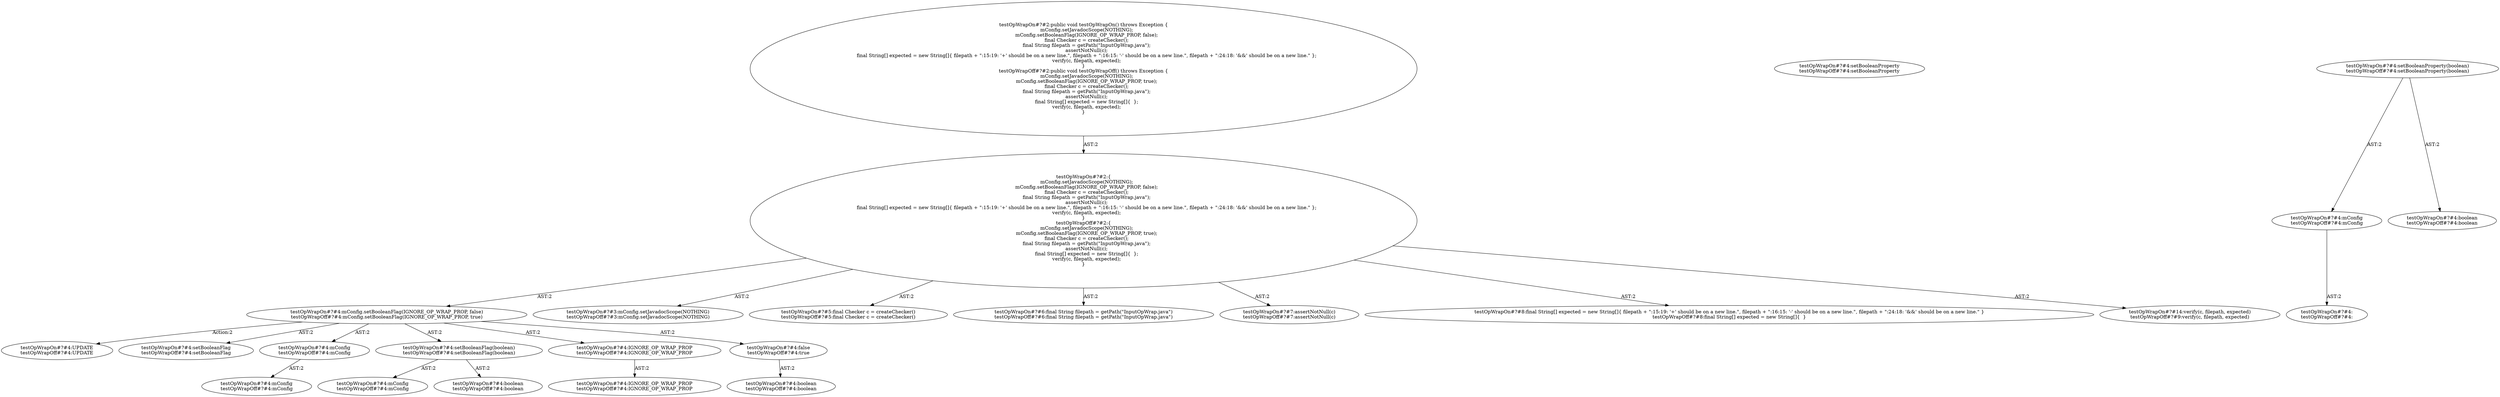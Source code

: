 digraph "Pattern" {
0 [label="testOpWrapOn#?#4:UPDATE
testOpWrapOff#?#4:UPDATE" shape=ellipse]
1 [label="testOpWrapOn#?#4:mConfig.setBooleanFlag(IGNORE_OP_WRAP_PROP, false)
testOpWrapOff#?#4:mConfig.setBooleanFlag(IGNORE_OP_WRAP_PROP, true)" shape=ellipse]
2 [label="testOpWrapOn#?#2:\{
    mConfig.setJavadocScope(NOTHING);
    mConfig.setBooleanFlag(IGNORE_OP_WRAP_PROP, false);
    final Checker c = createChecker();
    final String filepath = getPath(\"InputOpWrap.java\");
    assertNotNull(c);
    final String[] expected = new String[]\{ filepath + \":15:19: '+' should be on a new line.\", filepath + \":16:15: '-' should be on a new line.\", filepath + \":24:18: '&&' should be on a new line.\" \};
    verify(c, filepath, expected);
\}
testOpWrapOff#?#2:\{
    mConfig.setJavadocScope(NOTHING);
    mConfig.setBooleanFlag(IGNORE_OP_WRAP_PROP, true);
    final Checker c = createChecker();
    final String filepath = getPath(\"InputOpWrap.java\");
    assertNotNull(c);
    final String[] expected = new String[]\{  \};
    verify(c, filepath, expected);
\}" shape=ellipse]
3 [label="testOpWrapOn#?#2:public void testOpWrapOn() throws Exception \{
    mConfig.setJavadocScope(NOTHING);
    mConfig.setBooleanFlag(IGNORE_OP_WRAP_PROP, false);
    final Checker c = createChecker();
    final String filepath = getPath(\"InputOpWrap.java\");
    assertNotNull(c);
    final String[] expected = new String[]\{ filepath + \":15:19: '+' should be on a new line.\", filepath + \":16:15: '-' should be on a new line.\", filepath + \":24:18: '&&' should be on a new line.\" \};
    verify(c, filepath, expected);
\}
testOpWrapOff#?#2:public void testOpWrapOff() throws Exception \{
    mConfig.setJavadocScope(NOTHING);
    mConfig.setBooleanFlag(IGNORE_OP_WRAP_PROP, true);
    final Checker c = createChecker();
    final String filepath = getPath(\"InputOpWrap.java\");
    assertNotNull(c);
    final String[] expected = new String[]\{  \};
    verify(c, filepath, expected);
\}" shape=ellipse]
4 [label="testOpWrapOn#?#3:mConfig.setJavadocScope(NOTHING)
testOpWrapOff#?#3:mConfig.setJavadocScope(NOTHING)" shape=ellipse]
5 [label="testOpWrapOn#?#5:final Checker c = createChecker()
testOpWrapOff#?#5:final Checker c = createChecker()" shape=ellipse]
6 [label="testOpWrapOn#?#6:final String filepath = getPath(\"InputOpWrap.java\")
testOpWrapOff#?#6:final String filepath = getPath(\"InputOpWrap.java\")" shape=ellipse]
7 [label="testOpWrapOn#?#7:assertNotNull(c)
testOpWrapOff#?#7:assertNotNull(c)" shape=ellipse]
8 [label="testOpWrapOn#?#8:final String[] expected = new String[]\{ filepath + \":15:19: '+' should be on a new line.\", filepath + \":16:15: '-' should be on a new line.\", filepath + \":24:18: '&&' should be on a new line.\" \}
testOpWrapOff#?#8:final String[] expected = new String[]\{  \}" shape=ellipse]
9 [label="testOpWrapOn#?#14:verify(c, filepath, expected)
testOpWrapOff#?#9:verify(c, filepath, expected)" shape=ellipse]
10 [label="testOpWrapOn#?#4:setBooleanFlag
testOpWrapOff#?#4:setBooleanFlag" shape=ellipse]
11 [label="testOpWrapOn#?#4:mConfig
testOpWrapOff#?#4:mConfig" shape=ellipse]
12 [label="testOpWrapOn#?#4:mConfig
testOpWrapOff#?#4:mConfig" shape=ellipse]
13 [label="testOpWrapOn#?#4:setBooleanFlag(boolean)
testOpWrapOff#?#4:setBooleanFlag(boolean)" shape=ellipse]
14 [label="testOpWrapOn#?#4:mConfig
testOpWrapOff#?#4:mConfig" shape=ellipse]
15 [label="testOpWrapOn#?#4:boolean
testOpWrapOff#?#4:boolean" shape=ellipse]
16 [label="testOpWrapOn#?#4:IGNORE_OP_WRAP_PROP
testOpWrapOff#?#4:IGNORE_OP_WRAP_PROP" shape=ellipse]
17 [label="testOpWrapOn#?#4:IGNORE_OP_WRAP_PROP
testOpWrapOff#?#4:IGNORE_OP_WRAP_PROP" shape=ellipse]
18 [label="testOpWrapOn#?#4:false
testOpWrapOff#?#4:true" shape=ellipse]
19 [label="testOpWrapOn#?#4:boolean
testOpWrapOff#?#4:boolean" shape=ellipse]
20 [label="testOpWrapOn#?#4:setBooleanProperty
testOpWrapOff#?#4:setBooleanProperty" shape=ellipse]
21 [label="testOpWrapOn#?#4:setBooleanProperty(boolean)
testOpWrapOff#?#4:setBooleanProperty(boolean)" shape=ellipse]
22 [label="testOpWrapOn#?#4:mConfig
testOpWrapOff#?#4:mConfig" shape=ellipse]
23 [label="testOpWrapOn#?#4:
testOpWrapOff#?#4:" shape=ellipse]
24 [label="testOpWrapOn#?#4:boolean
testOpWrapOff#?#4:boolean" shape=ellipse]
1 -> 0 [label="Action:2"];
1 -> 10 [label="AST:2"];
1 -> 11 [label="AST:2"];
1 -> 13 [label="AST:2"];
1 -> 16 [label="AST:2"];
1 -> 18 [label="AST:2"];
2 -> 1 [label="AST:2"];
2 -> 4 [label="AST:2"];
2 -> 5 [label="AST:2"];
2 -> 6 [label="AST:2"];
2 -> 7 [label="AST:2"];
2 -> 8 [label="AST:2"];
2 -> 9 [label="AST:2"];
3 -> 2 [label="AST:2"];
11 -> 12 [label="AST:2"];
13 -> 14 [label="AST:2"];
13 -> 15 [label="AST:2"];
16 -> 17 [label="AST:2"];
18 -> 19 [label="AST:2"];
21 -> 22 [label="AST:2"];
21 -> 24 [label="AST:2"];
22 -> 23 [label="AST:2"];
}